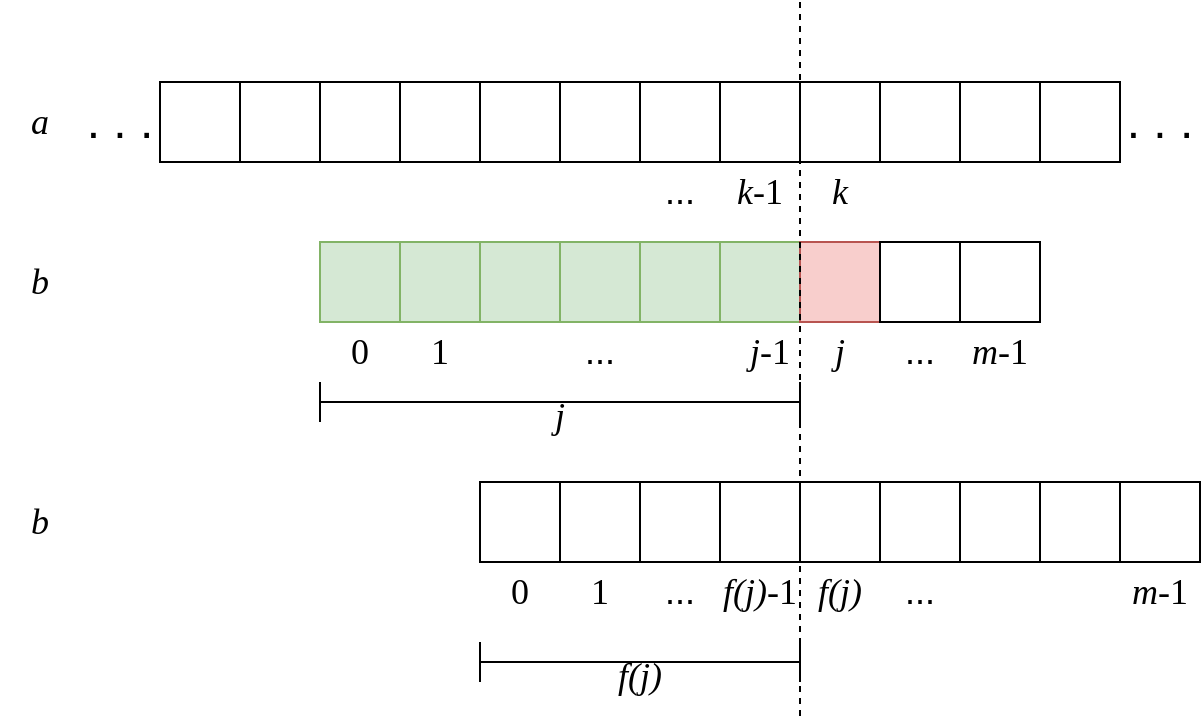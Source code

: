 <mxfile version="12.3.2" type="device" pages="1"><diagram id="OCX7W67S8h5UVNacZoWq" name="Page-1"><mxGraphModel dx="1092" dy="816" grid="1" gridSize="10" guides="1" tooltips="1" connect="1" arrows="1" fold="1" page="1" pageScale="1" pageWidth="850" pageHeight="1100" math="0" shadow="0"><root><mxCell id="0"/><mxCell id="1" parent="0"/><mxCell id="AHzPsvAIlduPM4RJUNpU-3" value="" style="whiteSpace=wrap;html=1;aspect=fixed;" parent="1" vertex="1"><mxGeometry x="80" y="80" width="40" height="40" as="geometry"/></mxCell><mxCell id="AHzPsvAIlduPM4RJUNpU-4" value="" style="whiteSpace=wrap;html=1;aspect=fixed;" parent="1" vertex="1"><mxGeometry x="120" y="80" width="40" height="40" as="geometry"/></mxCell><mxCell id="AHzPsvAIlduPM4RJUNpU-5" value="" style="whiteSpace=wrap;html=1;aspect=fixed;" parent="1" vertex="1"><mxGeometry x="160" y="80" width="40" height="40" as="geometry"/></mxCell><mxCell id="AHzPsvAIlduPM4RJUNpU-6" value="" style="whiteSpace=wrap;html=1;aspect=fixed;" parent="1" vertex="1"><mxGeometry x="200" y="80" width="40" height="40" as="geometry"/></mxCell><mxCell id="AHzPsvAIlduPM4RJUNpU-7" value="" style="whiteSpace=wrap;html=1;aspect=fixed;" parent="1" vertex="1"><mxGeometry x="240" y="80" width="40" height="40" as="geometry"/></mxCell><mxCell id="AHzPsvAIlduPM4RJUNpU-8" value="" style="whiteSpace=wrap;html=1;aspect=fixed;" parent="1" vertex="1"><mxGeometry x="280" y="80" width="40" height="40" as="geometry"/></mxCell><mxCell id="AHzPsvAIlduPM4RJUNpU-9" value="" style="whiteSpace=wrap;html=1;aspect=fixed;" parent="1" vertex="1"><mxGeometry x="320" y="80" width="40" height="40" as="geometry"/></mxCell><mxCell id="AHzPsvAIlduPM4RJUNpU-10" value="" style="whiteSpace=wrap;html=1;aspect=fixed;" parent="1" vertex="1"><mxGeometry x="360" y="80" width="40" height="40" as="geometry"/></mxCell><mxCell id="AHzPsvAIlduPM4RJUNpU-13" value="" style="whiteSpace=wrap;html=1;aspect=fixed;" parent="1" vertex="1"><mxGeometry x="400" y="80" width="40" height="40" as="geometry"/></mxCell><mxCell id="AHzPsvAIlduPM4RJUNpU-14" value="" style="whiteSpace=wrap;html=1;aspect=fixed;" parent="1" vertex="1"><mxGeometry x="440" y="80" width="40" height="40" as="geometry"/></mxCell><mxCell id="AHzPsvAIlduPM4RJUNpU-15" value="" style="whiteSpace=wrap;html=1;aspect=fixed;fillColor=#d5e8d4;strokeColor=#82b366;" parent="1" vertex="1"><mxGeometry x="160" y="160" width="40" height="40" as="geometry"/></mxCell><mxCell id="AHzPsvAIlduPM4RJUNpU-16" value="" style="whiteSpace=wrap;html=1;aspect=fixed;fillColor=#d5e8d4;strokeColor=#82b366;" parent="1" vertex="1"><mxGeometry x="200" y="160" width="40" height="40" as="geometry"/></mxCell><mxCell id="AHzPsvAIlduPM4RJUNpU-17" value="" style="whiteSpace=wrap;html=1;aspect=fixed;fillColor=#d5e8d4;strokeColor=#82b366;" parent="1" vertex="1"><mxGeometry x="240" y="160" width="40" height="40" as="geometry"/></mxCell><mxCell id="AHzPsvAIlduPM4RJUNpU-18" value="" style="whiteSpace=wrap;html=1;aspect=fixed;fillColor=#d5e8d4;strokeColor=#82b366;" parent="1" vertex="1"><mxGeometry x="280" y="160" width="40" height="40" as="geometry"/></mxCell><mxCell id="AHzPsvAIlduPM4RJUNpU-19" value="" style="whiteSpace=wrap;html=1;aspect=fixed;fillColor=#d5e8d4;strokeColor=#82b366;" parent="1" vertex="1"><mxGeometry x="320" y="160" width="40" height="40" as="geometry"/></mxCell><mxCell id="AHzPsvAIlduPM4RJUNpU-20" value="" style="whiteSpace=wrap;html=1;aspect=fixed;fillColor=#d5e8d4;strokeColor=#82b366;" parent="1" vertex="1"><mxGeometry x="360" y="160" width="40" height="40" as="geometry"/></mxCell><mxCell id="AHzPsvAIlduPM4RJUNpU-21" value="" style="whiteSpace=wrap;html=1;aspect=fixed;fillColor=#f8cecc;strokeColor=#b85450;" parent="1" vertex="1"><mxGeometry x="400" y="160" width="40" height="40" as="geometry"/></mxCell><mxCell id="AHzPsvAIlduPM4RJUNpU-22" value="&lt;font style=&quot;font-size: 24px&quot;&gt;. . .&lt;/font&gt;" style="text;html=1;strokeColor=none;fillColor=none;align=center;verticalAlign=middle;whiteSpace=wrap;rounded=0;" parent="1" vertex="1"><mxGeometry x="40" y="90" width="40" height="20" as="geometry"/></mxCell><mxCell id="AHzPsvAIlduPM4RJUNpU-23" value="&lt;font style=&quot;font-size: 24px&quot;&gt;. . .&lt;/font&gt;" style="text;html=1;strokeColor=none;fillColor=none;align=center;verticalAlign=middle;whiteSpace=wrap;rounded=0;" parent="1" vertex="1"><mxGeometry x="560" y="90" width="40" height="20" as="geometry"/></mxCell><mxCell id="AHzPsvAIlduPM4RJUNpU-24" value="&lt;font face=&quot;cm&quot; style=&quot;font-size: 18px&quot;&gt;0&lt;/font&gt;" style="text;html=1;strokeColor=none;fillColor=none;align=center;verticalAlign=middle;whiteSpace=wrap;rounded=0;" parent="1" vertex="1"><mxGeometry x="170" y="210" width="20" height="10" as="geometry"/></mxCell><mxCell id="AHzPsvAIlduPM4RJUNpU-25" value="&lt;font face=&quot;cm&quot; style=&quot;font-size: 18px&quot;&gt;1&lt;/font&gt;" style="text;html=1;strokeColor=none;fillColor=none;align=center;verticalAlign=middle;whiteSpace=wrap;rounded=0;" parent="1" vertex="1"><mxGeometry x="210" y="210" width="20" height="10" as="geometry"/></mxCell><mxCell id="AHzPsvAIlduPM4RJUNpU-26" value="&lt;font style=&quot;font-size: 18px&quot;&gt;...&lt;/font&gt;" style="text;html=1;strokeColor=none;fillColor=none;align=center;verticalAlign=middle;whiteSpace=wrap;rounded=0;" parent="1" vertex="1"><mxGeometry x="290" y="210" width="20" height="10" as="geometry"/></mxCell><mxCell id="AHzPsvAIlduPM4RJUNpU-27" value="&lt;font face=&quot;cm&quot; style=&quot;font-size: 18px&quot;&gt;&lt;i&gt;j&lt;/i&gt;&lt;/font&gt;" style="text;html=1;strokeColor=none;fillColor=none;align=center;verticalAlign=middle;whiteSpace=wrap;rounded=0;" parent="1" vertex="1"><mxGeometry x="410" y="210" width="20" height="10" as="geometry"/></mxCell><mxCell id="AHzPsvAIlduPM4RJUNpU-29" value="&lt;font style=&quot;font-size: 18px&quot;&gt;...&lt;/font&gt;" style="text;html=1;strokeColor=none;fillColor=none;align=center;verticalAlign=middle;whiteSpace=wrap;rounded=0;" parent="1" vertex="1"><mxGeometry x="450" y="210" width="20" height="10" as="geometry"/></mxCell><mxCell id="AHzPsvAIlduPM4RJUNpU-30" value="&lt;font face=&quot;cm&quot; style=&quot;font-size: 18px&quot;&gt;&lt;i&gt;m&lt;/i&gt;-1&lt;/font&gt;" style="text;html=1;strokeColor=none;fillColor=none;align=center;verticalAlign=middle;whiteSpace=wrap;rounded=0;" parent="1" vertex="1"><mxGeometry x="485" y="210" width="30" height="10" as="geometry"/></mxCell><mxCell id="AHzPsvAIlduPM4RJUNpU-32" value="&lt;i&gt;&lt;font style=&quot;font-size: 18px&quot;&gt;a&lt;/font&gt;&lt;/i&gt;" style="text;html=1;strokeColor=none;fillColor=none;align=center;verticalAlign=middle;whiteSpace=wrap;rounded=0;fontFamily=cm;" parent="1" vertex="1"><mxGeometry y="90" width="40" height="20" as="geometry"/></mxCell><mxCell id="AHzPsvAIlduPM4RJUNpU-33" value="&lt;i&gt;&lt;font style=&quot;font-size: 18px&quot;&gt;b&lt;/font&gt;&lt;/i&gt;" style="text;html=1;strokeColor=none;fillColor=none;align=center;verticalAlign=middle;whiteSpace=wrap;rounded=0;fontFamily=cm;" parent="1" vertex="1"><mxGeometry y="170" width="40" height="20" as="geometry"/></mxCell><mxCell id="EvSCmMmVxjCvbY2fRDL6-1" value="&lt;font face=&quot;cm&quot; style=&quot;font-size: 18px&quot;&gt;&lt;i&gt;j&lt;/i&gt;-1&lt;/font&gt;" style="text;html=1;strokeColor=none;fillColor=none;align=center;verticalAlign=middle;whiteSpace=wrap;rounded=0;" parent="1" vertex="1"><mxGeometry x="370" y="210" width="30" height="10" as="geometry"/></mxCell><mxCell id="EvSCmMmVxjCvbY2fRDL6-3" value="" style="whiteSpace=wrap;html=1;aspect=fixed;" parent="1" vertex="1"><mxGeometry x="480" y="80" width="40" height="40" as="geometry"/></mxCell><mxCell id="EvSCmMmVxjCvbY2fRDL6-4" value="" style="whiteSpace=wrap;html=1;aspect=fixed;" parent="1" vertex="1"><mxGeometry x="520" y="80" width="40" height="40" as="geometry"/></mxCell><mxCell id="EvSCmMmVxjCvbY2fRDL6-5" value="" style="whiteSpace=wrap;html=1;aspect=fixed;" parent="1" vertex="1"><mxGeometry x="440" y="160" width="40" height="40" as="geometry"/></mxCell><mxCell id="EvSCmMmVxjCvbY2fRDL6-6" value="" style="whiteSpace=wrap;html=1;aspect=fixed;" parent="1" vertex="1"><mxGeometry x="480" y="160" width="40" height="40" as="geometry"/></mxCell><mxCell id="EvSCmMmVxjCvbY2fRDL6-7" value="" style="whiteSpace=wrap;html=1;aspect=fixed;" parent="1" vertex="1"><mxGeometry x="240" y="280" width="40" height="40" as="geometry"/></mxCell><mxCell id="EvSCmMmVxjCvbY2fRDL6-8" value="" style="whiteSpace=wrap;html=1;aspect=fixed;" parent="1" vertex="1"><mxGeometry x="280" y="280" width="40" height="40" as="geometry"/></mxCell><mxCell id="EvSCmMmVxjCvbY2fRDL6-9" value="" style="whiteSpace=wrap;html=1;aspect=fixed;" parent="1" vertex="1"><mxGeometry x="320" y="280" width="40" height="40" as="geometry"/></mxCell><mxCell id="EvSCmMmVxjCvbY2fRDL6-10" value="" style="whiteSpace=wrap;html=1;aspect=fixed;" parent="1" vertex="1"><mxGeometry x="360" y="280" width="40" height="40" as="geometry"/></mxCell><mxCell id="EvSCmMmVxjCvbY2fRDL6-11" value="" style="whiteSpace=wrap;html=1;aspect=fixed;" parent="1" vertex="1"><mxGeometry x="400" y="280" width="40" height="40" as="geometry"/></mxCell><mxCell id="EvSCmMmVxjCvbY2fRDL6-12" value="" style="whiteSpace=wrap;html=1;aspect=fixed;" parent="1" vertex="1"><mxGeometry x="440" y="280" width="40" height="40" as="geometry"/></mxCell><mxCell id="EvSCmMmVxjCvbY2fRDL6-13" value="" style="whiteSpace=wrap;html=1;aspect=fixed;" parent="1" vertex="1"><mxGeometry x="480" y="280" width="40" height="40" as="geometry"/></mxCell><mxCell id="EvSCmMmVxjCvbY2fRDL6-14" value="" style="whiteSpace=wrap;html=1;aspect=fixed;" parent="1" vertex="1"><mxGeometry x="520" y="280" width="40" height="40" as="geometry"/></mxCell><mxCell id="EvSCmMmVxjCvbY2fRDL6-15" value="" style="whiteSpace=wrap;html=1;aspect=fixed;" parent="1" vertex="1"><mxGeometry x="560" y="280" width="40" height="40" as="geometry"/></mxCell><mxCell id="EvSCmMmVxjCvbY2fRDL6-16" value="&lt;font face=&quot;cm&quot; style=&quot;font-size: 18px&quot;&gt;&lt;i&gt;m&lt;/i&gt;-1&lt;/font&gt;" style="text;html=1;strokeColor=none;fillColor=none;align=center;verticalAlign=middle;whiteSpace=wrap;rounded=0;" parent="1" vertex="1"><mxGeometry x="565" y="330" width="30" height="10" as="geometry"/></mxCell><mxCell id="EvSCmMmVxjCvbY2fRDL6-17" value="&lt;font face=&quot;cm&quot; style=&quot;font-size: 18px&quot;&gt;0&lt;/font&gt;" style="text;html=1;strokeColor=none;fillColor=none;align=center;verticalAlign=middle;whiteSpace=wrap;rounded=0;" parent="1" vertex="1"><mxGeometry x="250" y="330" width="20" height="10" as="geometry"/></mxCell><mxCell id="EvSCmMmVxjCvbY2fRDL6-18" value="&lt;font face=&quot;cm&quot; style=&quot;font-size: 18px&quot;&gt;1&lt;/font&gt;" style="text;html=1;strokeColor=none;fillColor=none;align=center;verticalAlign=middle;whiteSpace=wrap;rounded=0;" parent="1" vertex="1"><mxGeometry x="290" y="330" width="20" height="10" as="geometry"/></mxCell><mxCell id="EvSCmMmVxjCvbY2fRDL6-19" value="&lt;font style=&quot;font-size: 18px&quot;&gt;...&lt;/font&gt;" style="text;html=1;strokeColor=none;fillColor=none;align=center;verticalAlign=middle;whiteSpace=wrap;rounded=0;" parent="1" vertex="1"><mxGeometry x="330" y="330" width="20" height="10" as="geometry"/></mxCell><mxCell id="EvSCmMmVxjCvbY2fRDL6-21" value="&lt;font face=&quot;cm&quot; style=&quot;font-size: 18px&quot;&gt;&lt;i&gt;f(j)&lt;/i&gt;-1&lt;/font&gt;" style="text;html=1;strokeColor=none;fillColor=none;align=center;verticalAlign=middle;whiteSpace=wrap;rounded=0;" parent="1" vertex="1"><mxGeometry x="365" y="330" width="30" height="10" as="geometry"/></mxCell><mxCell id="EvSCmMmVxjCvbY2fRDL6-22" value="&lt;font face=&quot;cm&quot; style=&quot;font-size: 18px&quot;&gt;&lt;i&gt;j&lt;/i&gt;&lt;/font&gt;" style="shape=crossbar;whiteSpace=wrap;html=1;rounded=1;verticalAlign=top;" parent="1" vertex="1"><mxGeometry x="160" y="230" width="240" height="20" as="geometry"/></mxCell><mxCell id="EvSCmMmVxjCvbY2fRDL6-23" value="&lt;font face=&quot;cm&quot; style=&quot;font-size: 18px&quot;&gt;&lt;i&gt;f(j)&lt;/i&gt;&lt;/font&gt;" style="shape=crossbar;whiteSpace=wrap;html=1;rounded=1;verticalAlign=top;" parent="1" vertex="1"><mxGeometry x="240" y="360" width="160" height="20" as="geometry"/></mxCell><mxCell id="EvSCmMmVxjCvbY2fRDL6-24" value="&lt;i&gt;&lt;font style=&quot;font-size: 18px&quot;&gt;b&lt;/font&gt;&lt;/i&gt;" style="text;html=1;strokeColor=none;fillColor=none;align=center;verticalAlign=middle;whiteSpace=wrap;rounded=0;fontFamily=cm;" parent="1" vertex="1"><mxGeometry y="290" width="40" height="20" as="geometry"/></mxCell><mxCell id="EvSCmMmVxjCvbY2fRDL6-25" value="&lt;font face=&quot;cm&quot; style=&quot;font-size: 18px&quot;&gt;&lt;i&gt;k&lt;/i&gt;-1&lt;/font&gt;" style="text;html=1;strokeColor=none;fillColor=none;align=center;verticalAlign=middle;whiteSpace=wrap;rounded=0;" parent="1" vertex="1"><mxGeometry x="365" y="130" width="30" height="10" as="geometry"/></mxCell><mxCell id="EvSCmMmVxjCvbY2fRDL6-26" value="&lt;font style=&quot;font-size: 18px&quot;&gt;...&lt;/font&gt;" style="text;html=1;strokeColor=none;fillColor=none;align=center;verticalAlign=middle;whiteSpace=wrap;rounded=0;" parent="1" vertex="1"><mxGeometry x="330" y="130" width="20" height="10" as="geometry"/></mxCell><mxCell id="EvSCmMmVxjCvbY2fRDL6-27" value="" style="endArrow=none;dashed=1;html=1;" parent="1" edge="1"><mxGeometry width="50" height="50" relative="1" as="geometry"><mxPoint x="400" y="40" as="sourcePoint"/><mxPoint x="400" y="400" as="targetPoint"/></mxGeometry></mxCell><mxCell id="EvSCmMmVxjCvbY2fRDL6-28" value="&lt;font face=&quot;cm&quot; style=&quot;font-size: 18px&quot;&gt;&lt;i&gt;f(j)&lt;/i&gt;&lt;/font&gt;" style="text;html=1;strokeColor=none;fillColor=none;align=center;verticalAlign=middle;whiteSpace=wrap;rounded=0;" parent="1" vertex="1"><mxGeometry x="405" y="330" width="30" height="10" as="geometry"/></mxCell><mxCell id="EvSCmMmVxjCvbY2fRDL6-29" value="&lt;font style=&quot;font-size: 18px&quot;&gt;...&lt;/font&gt;" style="text;html=1;strokeColor=none;fillColor=none;align=center;verticalAlign=middle;whiteSpace=wrap;rounded=0;" parent="1" vertex="1"><mxGeometry x="450" y="330" width="20" height="10" as="geometry"/></mxCell><mxCell id="EvSCmMmVxjCvbY2fRDL6-30" value="&lt;font face=&quot;cm&quot; style=&quot;font-size: 18px&quot;&gt;&lt;i&gt;k&lt;/i&gt;&lt;/font&gt;" style="text;html=1;strokeColor=none;fillColor=none;align=center;verticalAlign=middle;whiteSpace=wrap;rounded=0;" parent="1" vertex="1"><mxGeometry x="405" y="130" width="30" height="10" as="geometry"/></mxCell></root></mxGraphModel></diagram></mxfile>